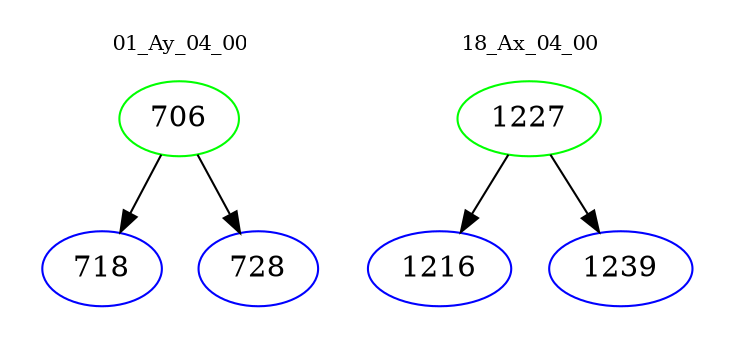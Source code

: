 digraph{
subgraph cluster_0 {
color = white
label = "01_Ay_04_00";
fontsize=10;
T0_706 [label="706", color="green"]
T0_706 -> T0_718 [color="black"]
T0_718 [label="718", color="blue"]
T0_706 -> T0_728 [color="black"]
T0_728 [label="728", color="blue"]
}
subgraph cluster_1 {
color = white
label = "18_Ax_04_00";
fontsize=10;
T1_1227 [label="1227", color="green"]
T1_1227 -> T1_1216 [color="black"]
T1_1216 [label="1216", color="blue"]
T1_1227 -> T1_1239 [color="black"]
T1_1239 [label="1239", color="blue"]
}
}
